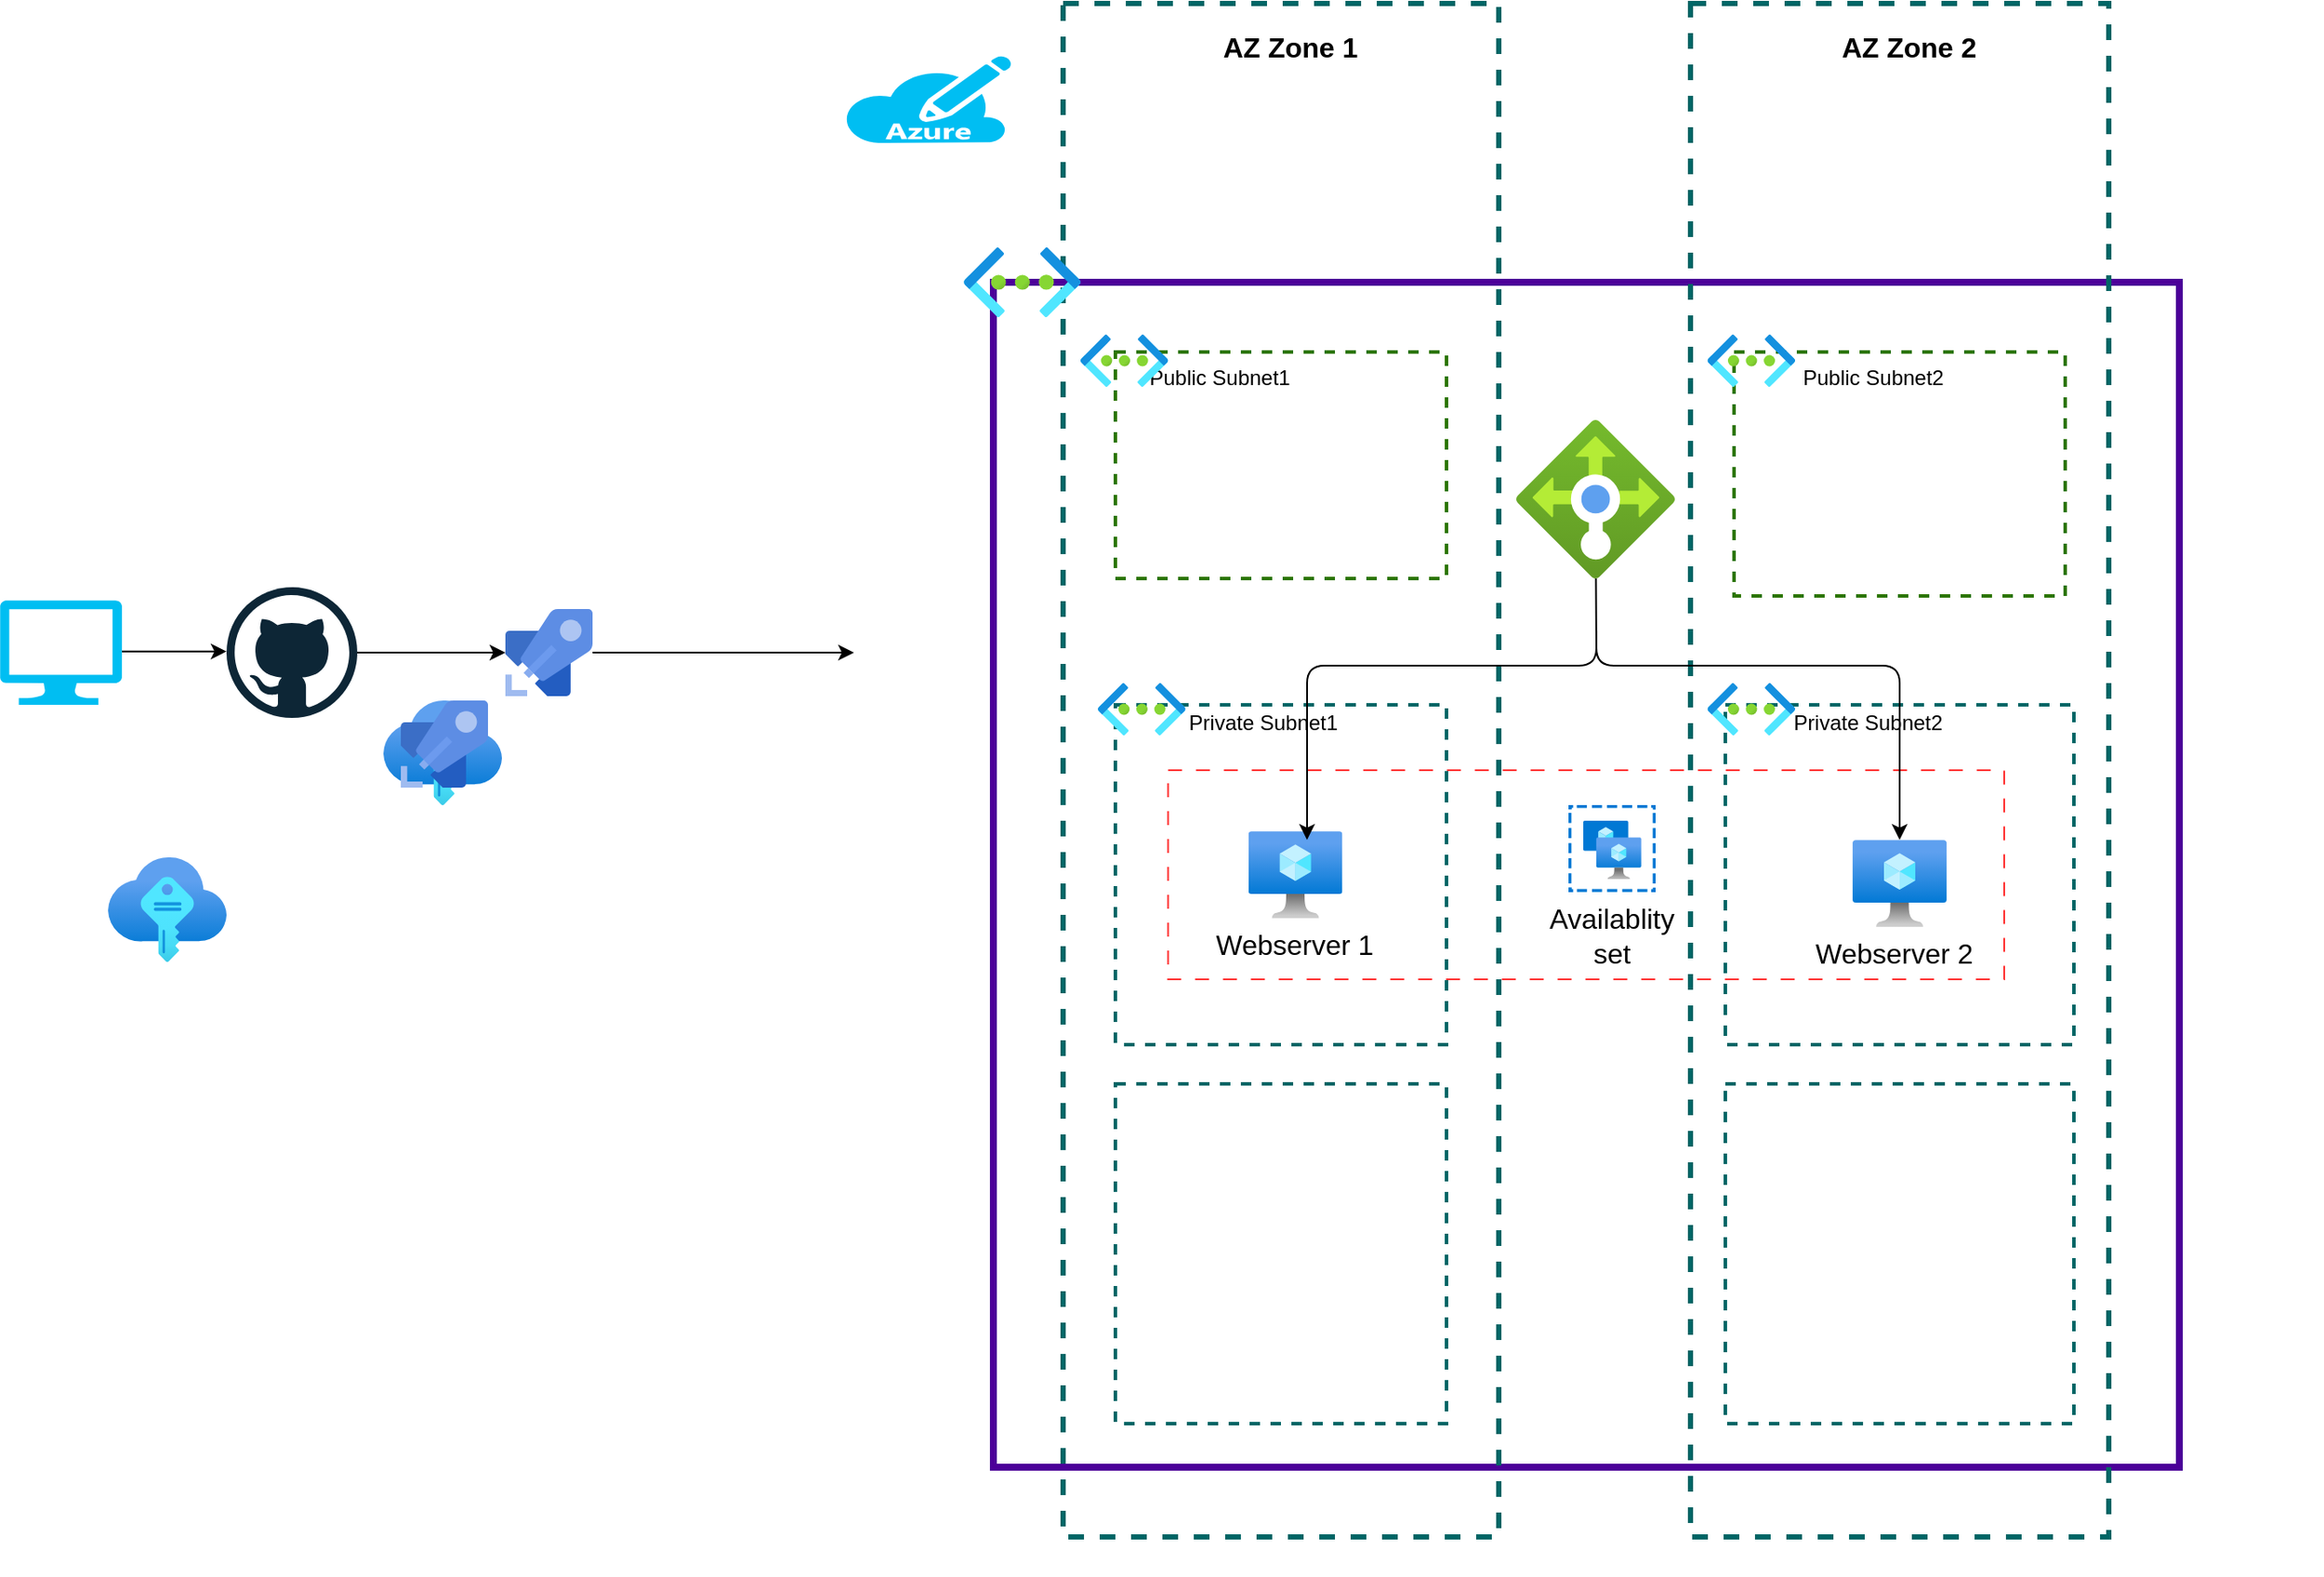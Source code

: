 <mxfile>
    <diagram id="rs_tKQs1MfxiiY2f-hI4" name="Page-1">
        <mxGraphModel dx="2885" dy="2451" grid="1" gridSize="10" guides="1" tooltips="1" connect="1" arrows="1" fold="1" page="1" pageScale="1" pageWidth="827" pageHeight="1169" math="0" shadow="0">
            <root>
                <mxCell id="0"/>
                <mxCell id="1" parent="0"/>
                <mxCell id="36" value="" style="rounded=0;whiteSpace=wrap;html=1;strokeColor=#FFFFFF;strokeWidth=4;fillColor=none;" parent="1" vertex="1">
                    <mxGeometry x="450.5" y="-80" width="830" height="860" as="geometry"/>
                </mxCell>
                <mxCell id="18" value="" style="rounded=0;whiteSpace=wrap;html=1;fillColor=none;strokeWidth=4;strokeColor=#4C0099;" parent="1" vertex="1">
                    <mxGeometry x="520" y="40" width="680.5" height="680" as="geometry"/>
                </mxCell>
                <mxCell id="19" value="" style="rounded=0;whiteSpace=wrap;html=1;dashed=1;fillColor=none;strokeColor=#006666;strokeWidth=3;" parent="1" vertex="1">
                    <mxGeometry x="560" y="-120" width="250" height="880" as="geometry"/>
                </mxCell>
                <mxCell id="20" value="" style="rounded=0;whiteSpace=wrap;html=1;dashed=1;fillColor=none;strokeColor=#006666;strokeWidth=3;" parent="1" vertex="1">
                    <mxGeometry x="920" y="-120" width="240" height="880" as="geometry"/>
                </mxCell>
                <mxCell id="24" value="" style="rounded=0;whiteSpace=wrap;html=1;dashed=1;fontStyle=1;fillColor=none;strokeColor=#006666;strokeWidth=2;" parent="1" vertex="1">
                    <mxGeometry x="939.99" y="282.5" width="200.01" height="195" as="geometry"/>
                </mxCell>
                <mxCell id="22" value="" style="rounded=0;whiteSpace=wrap;html=1;dashed=1;fillColor=none;strokeColor=#006666;strokeWidth=2;" parent="1" vertex="1">
                    <mxGeometry x="590" y="282.5" width="190" height="195" as="geometry"/>
                </mxCell>
                <mxCell id="44" value="" style="rounded=0;whiteSpace=wrap;html=1;strokeColor=#FF3333;strokeWidth=1;fillColor=none;dashed=1;dashPattern=8 8;" parent="1" vertex="1">
                    <mxGeometry x="620.25" y="320" width="479.75" height="120" as="geometry"/>
                </mxCell>
                <mxCell id="3" style="edgeStyle=none;html=1;" parent="1" edge="1">
                    <mxGeometry relative="1" as="geometry">
                        <mxPoint x="80" y="251.835" as="targetPoint"/>
                        <mxPoint x="20" y="251.835" as="sourcePoint"/>
                    </mxGeometry>
                </mxCell>
                <mxCell id="4" value="" style="verticalLabelPosition=bottom;html=1;verticalAlign=top;align=center;strokeColor=none;fillColor=#00BEF2;shape=mxgraph.azure.computer;pointerEvents=1;" parent="1" vertex="1">
                    <mxGeometry x="-50" y="222.5" width="70" height="60" as="geometry"/>
                </mxCell>
                <mxCell id="39" style="edgeStyle=none;html=1;" parent="1" source="5" target="7" edge="1">
                    <mxGeometry relative="1" as="geometry"/>
                </mxCell>
                <mxCell id="5" value="" style="dashed=0;outlineConnect=0;html=1;align=center;labelPosition=center;verticalLabelPosition=bottom;verticalAlign=top;shape=mxgraph.weblogos.github" parent="1" vertex="1">
                    <mxGeometry x="80" y="215" width="75" height="75" as="geometry"/>
                </mxCell>
                <mxCell id="21" value="" style="rounded=0;whiteSpace=wrap;html=1;dashed=1;fillColor=none;fontColor=#ffffff;strokeColor=#2D7600;strokeWidth=2;" parent="1" vertex="1">
                    <mxGeometry x="590" y="80" width="190" height="130" as="geometry"/>
                </mxCell>
                <mxCell id="23" value="" style="rounded=0;whiteSpace=wrap;html=1;dashed=1;fillColor=none;strokeColor=#2D7600;strokeWidth=2;" parent="1" vertex="1">
                    <mxGeometry x="945" y="80" width="190" height="140" as="geometry"/>
                </mxCell>
                <mxCell id="25" value="" style="aspect=fixed;html=1;points=[];align=center;image;fontSize=12;image=img/lib/azure2/networking/Virtual_Networks.svg;dashed=1;" parent="1" vertex="1">
                    <mxGeometry x="503" y="20" width="67" height="40" as="geometry"/>
                </mxCell>
                <mxCell id="26" value="Public Subnet1" style="text;strokeColor=none;align=center;fillColor=none;html=1;verticalAlign=middle;whiteSpace=wrap;rounded=0;dashed=1;" parent="1" vertex="1">
                    <mxGeometry x="605.16" y="80" width="90" height="30" as="geometry"/>
                </mxCell>
                <mxCell id="27" value="Public Subnet2" style="text;strokeColor=none;align=center;fillColor=none;html=1;verticalAlign=middle;whiteSpace=wrap;rounded=0;dashed=1;" parent="1" vertex="1">
                    <mxGeometry x="980" y="80" width="90" height="30" as="geometry"/>
                </mxCell>
                <mxCell id="28" value="Private Subnet1" style="text;strokeColor=none;align=center;fillColor=none;html=1;verticalAlign=middle;whiteSpace=wrap;rounded=0;dashed=1;" parent="1" vertex="1">
                    <mxGeometry x="630.25" y="277.5" width="90" height="30" as="geometry"/>
                </mxCell>
                <mxCell id="32" value="" style="aspect=fixed;html=1;points=[];align=center;image;fontSize=12;image=img/lib/azure2/networking/Virtual_Networks.svg;dashed=1;" parent="1" vertex="1">
                    <mxGeometry x="580" y="270" width="50.25" height="30" as="geometry"/>
                </mxCell>
                <mxCell id="33" value="" style="aspect=fixed;html=1;points=[];align=center;image;fontSize=12;image=img/lib/azure2/networking/Virtual_Networks.svg;dashed=1;" parent="1" vertex="1">
                    <mxGeometry x="570" y="70" width="50.25" height="30" as="geometry"/>
                </mxCell>
                <mxCell id="34" value="" style="aspect=fixed;html=1;points=[];align=center;image;fontSize=12;image=img/lib/azure2/networking/Virtual_Networks.svg;dashed=1;" parent="1" vertex="1">
                    <mxGeometry x="929.75" y="70" width="50.25" height="30" as="geometry"/>
                </mxCell>
                <mxCell id="35" value="" style="aspect=fixed;html=1;points=[];align=center;image;fontSize=12;image=img/lib/azure2/networking/Virtual_Networks.svg;dashed=1;" parent="1" vertex="1">
                    <mxGeometry x="929.75" y="270" width="50.25" height="30" as="geometry"/>
                </mxCell>
                <mxCell id="37" value="" style="verticalLabelPosition=bottom;html=1;verticalAlign=top;align=center;strokeColor=none;fillColor=#00BEF2;shape=mxgraph.azure.azure_subscription;strokeWidth=4;" parent="1" vertex="1">
                    <mxGeometry x="434.5" y="-90" width="96" height="50" as="geometry"/>
                </mxCell>
                <mxCell id="40" style="edgeStyle=none;html=1;" parent="1" source="7" edge="1">
                    <mxGeometry relative="1" as="geometry">
                        <mxPoint x="440" y="252.5" as="targetPoint"/>
                    </mxGeometry>
                </mxCell>
                <mxCell id="7" value="" style="sketch=0;aspect=fixed;html=1;points=[];align=center;image;fontSize=12;image=img/lib/mscae/Azure_Pipelines.svg;" parent="1" vertex="1">
                    <mxGeometry x="240" y="227.5" width="50" height="50" as="geometry"/>
                </mxCell>
                <mxCell id="42" value="" style="aspect=fixed;html=1;points=[];align=center;image;fontSize=12;image=img/lib/azure2/compute/Virtual_Machine.svg;strokeColor=#FFFFFF;strokeWidth=4;fillColor=none;" parent="1" vertex="1">
                    <mxGeometry x="666.34" y="355" width="53.91" height="50" as="geometry"/>
                </mxCell>
                <mxCell id="43" value="" style="aspect=fixed;html=1;points=[];align=center;image;fontSize=12;image=img/lib/azure2/compute/Virtual_Machine.svg;strokeColor=#FFFFFF;strokeWidth=4;fillColor=none;" parent="1" vertex="1">
                    <mxGeometry x="1013.04" y="360" width="53.91" height="50" as="geometry"/>
                </mxCell>
                <mxCell id="45" value="" style="aspect=fixed;html=1;points=[];align=center;image;fontSize=12;image=img/lib/azure2/compute/Availability_Sets.svg;dashed=1;strokeColor=#FF3333;strokeWidth=1;fillColor=none;" parent="1" vertex="1">
                    <mxGeometry x="850" y="340" width="50" height="50" as="geometry"/>
                </mxCell>
                <mxCell id="58" style="edgeStyle=none;html=1;entryX=0.624;entryY=0.1;entryDx=0;entryDy=0;entryPerimeter=0;" parent="1" source="46" target="42" edge="1">
                    <mxGeometry relative="1" as="geometry">
                        <mxPoint x="680" y="350" as="targetPoint"/>
                        <Array as="points">
                            <mxPoint x="866" y="260"/>
                            <mxPoint x="700" y="260"/>
                        </Array>
                    </mxGeometry>
                </mxCell>
                <mxCell id="60" style="edgeStyle=none;html=1;startArrow=none;" parent="1" target="43" edge="1">
                    <mxGeometry relative="1" as="geometry">
                        <Array as="points">
                            <mxPoint x="866" y="260"/>
                            <mxPoint x="1040" y="260"/>
                        </Array>
                        <mxPoint x="866" y="240" as="sourcePoint"/>
                    </mxGeometry>
                </mxCell>
                <mxCell id="46" value="" style="aspect=fixed;html=1;points=[];align=center;image;fontSize=12;image=img/lib/azure2/networking/Load_Balancers.svg;dashed=1;strokeColor=#FF3333;strokeWidth=1;fillColor=none;" parent="1" vertex="1">
                    <mxGeometry x="820" y="119" width="91" height="91" as="geometry"/>
                </mxCell>
                <mxCell id="29" value="Private Subnet2" style="text;strokeColor=none;align=center;fillColor=none;html=1;verticalAlign=middle;whiteSpace=wrap;rounded=0;dashed=1;" parent="1" vertex="1">
                    <mxGeometry x="976.95" y="277.5" width="90" height="30" as="geometry"/>
                </mxCell>
                <mxCell id="62" value="" style="edgeStyle=none;html=1;endArrow=none;" parent="1" source="46" edge="1">
                    <mxGeometry relative="1" as="geometry">
                        <mxPoint x="865.738" y="210" as="sourcePoint"/>
                        <mxPoint x="865.876" y="210" as="targetPoint"/>
                        <Array as="points"/>
                    </mxGeometry>
                </mxCell>
                <mxCell id="64" value="&lt;font style=&quot;font-size: 16px;&quot;&gt;&lt;b&gt;AZ Zone 1&lt;/b&gt;&lt;/font&gt;" style="text;strokeColor=none;align=center;fillColor=none;html=1;verticalAlign=middle;whiteSpace=wrap;rounded=0;dashed=1;strokeWidth=1;" parent="1" vertex="1">
                    <mxGeometry x="647.63" y="-110" width="84.75" height="30" as="geometry"/>
                </mxCell>
                <mxCell id="65" value="&lt;font style=&quot;font-size: 16px;&quot;&gt;&lt;b&gt;AZ Zone 2&lt;/b&gt;&lt;/font&gt;" style="text;strokeColor=none;align=center;fillColor=none;html=1;verticalAlign=middle;whiteSpace=wrap;rounded=0;dashed=1;strokeWidth=1;" parent="1" vertex="1">
                    <mxGeometry x="1002.63" y="-110" width="84.75" height="30" as="geometry"/>
                </mxCell>
                <mxCell id="66" value="" style="rounded=0;whiteSpace=wrap;html=1;dashed=1;fillColor=none;strokeColor=#006666;strokeWidth=2;" parent="1" vertex="1">
                    <mxGeometry x="590" y="500" width="190" height="195" as="geometry"/>
                </mxCell>
                <mxCell id="67" value="" style="rounded=0;whiteSpace=wrap;html=1;dashed=1;fillColor=none;strokeColor=#006666;strokeWidth=2;" parent="1" vertex="1">
                    <mxGeometry x="939.99" y="500" width="200.01" height="195" as="geometry"/>
                </mxCell>
                <mxCell id="71" value="Webserver 1" style="text;strokeColor=none;align=center;fillColor=none;html=1;verticalAlign=middle;whiteSpace=wrap;rounded=0;dashed=1;strokeWidth=1;fontSize=16;" parent="1" vertex="1">
                    <mxGeometry x="643.3" y="405" width="100" height="30" as="geometry"/>
                </mxCell>
                <mxCell id="72" value="Webserver 2" style="text;strokeColor=none;align=center;fillColor=none;html=1;verticalAlign=middle;whiteSpace=wrap;rounded=0;dashed=1;strokeWidth=1;fontSize=16;" parent="1" vertex="1">
                    <mxGeometry x="987.38" y="410" width="100" height="30" as="geometry"/>
                </mxCell>
                <mxCell id="73" value="Availablity set" style="text;strokeColor=none;align=center;fillColor=none;html=1;verticalAlign=middle;whiteSpace=wrap;rounded=0;dashed=1;strokeWidth=1;fontSize=16;" parent="1" vertex="1">
                    <mxGeometry x="830" y="400" width="90" height="30" as="geometry"/>
                </mxCell>
                <mxCell id="74" value="" style="aspect=fixed;html=1;points=[];align=center;image;fontSize=12;image=img/lib/azure2/other/SSH_Keys.svg;" vertex="1" parent="1">
                    <mxGeometry x="170" y="280" width="68" height="60" as="geometry"/>
                </mxCell>
                <mxCell id="75" value="" style="aspect=fixed;html=1;points=[];align=center;image;fontSize=12;image=img/lib/azure2/other/SSH_Keys.svg;" vertex="1" parent="1">
                    <mxGeometry x="12" y="370" width="68" height="60" as="geometry"/>
                </mxCell>
                <mxCell id="76" value="" style="sketch=0;aspect=fixed;html=1;points=[];align=center;image;fontSize=12;image=img/lib/mscae/Azure_Pipelines.svg;" vertex="1" parent="1">
                    <mxGeometry x="180" y="280" width="50" height="50" as="geometry"/>
                </mxCell>
            </root>
        </mxGraphModel>
    </diagram>
    <diagram id="Dv1vK_d1eN3AAKuRtgFx" name="Page-2">
        <mxGraphModel dx="1753" dy="1746" grid="1" gridSize="10" guides="1" tooltips="1" connect="1" arrows="1" fold="1" page="1" pageScale="1" pageWidth="827" pageHeight="1169" math="0" shadow="0">
            <root>
                <mxCell id="0"/>
                <mxCell id="1" parent="0"/>
                <mxCell id="btA33aSTG4TI7COtBWzO-1" value="" style="rounded=0;whiteSpace=wrap;html=1;" vertex="1" parent="1">
                    <mxGeometry x="-473" y="-440" width="163" height="90" as="geometry"/>
                </mxCell>
            </root>
        </mxGraphModel>
    </diagram>
</mxfile>